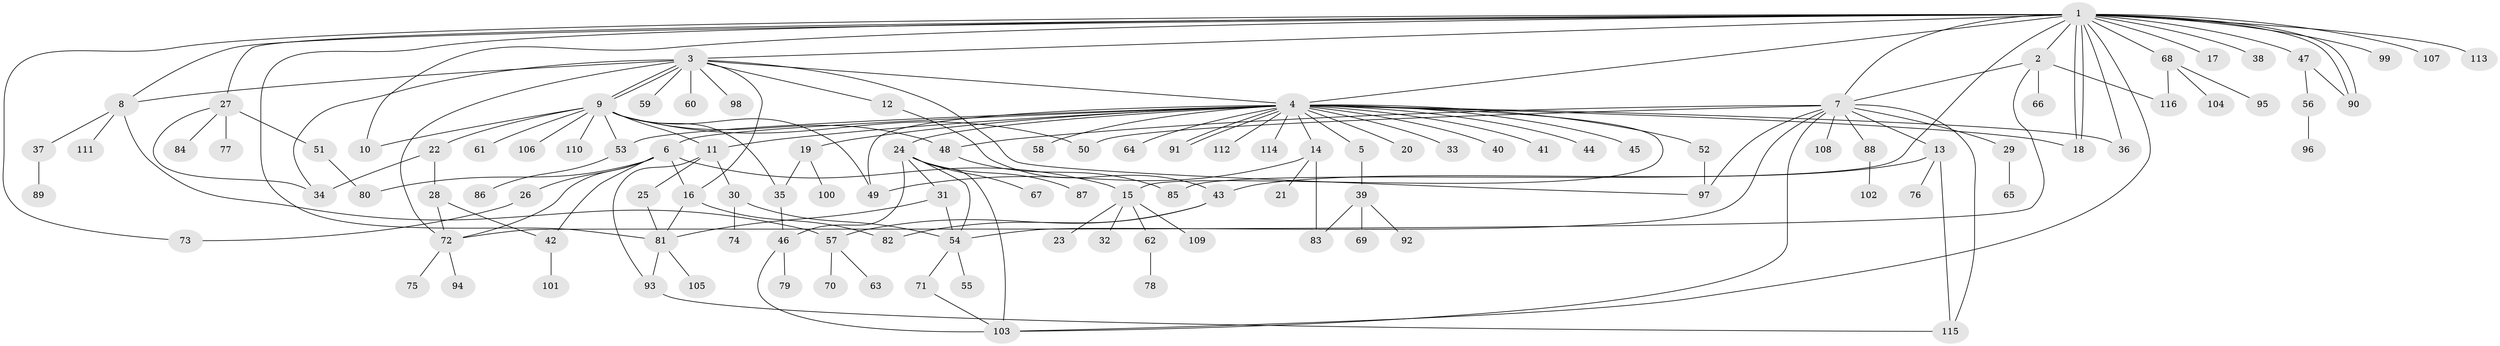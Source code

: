// Generated by graph-tools (version 1.1) at 2025/26/03/09/25 03:26:07]
// undirected, 116 vertices, 165 edges
graph export_dot {
graph [start="1"]
  node [color=gray90,style=filled];
  1;
  2;
  3;
  4;
  5;
  6;
  7;
  8;
  9;
  10;
  11;
  12;
  13;
  14;
  15;
  16;
  17;
  18;
  19;
  20;
  21;
  22;
  23;
  24;
  25;
  26;
  27;
  28;
  29;
  30;
  31;
  32;
  33;
  34;
  35;
  36;
  37;
  38;
  39;
  40;
  41;
  42;
  43;
  44;
  45;
  46;
  47;
  48;
  49;
  50;
  51;
  52;
  53;
  54;
  55;
  56;
  57;
  58;
  59;
  60;
  61;
  62;
  63;
  64;
  65;
  66;
  67;
  68;
  69;
  70;
  71;
  72;
  73;
  74;
  75;
  76;
  77;
  78;
  79;
  80;
  81;
  82;
  83;
  84;
  85;
  86;
  87;
  88;
  89;
  90;
  91;
  92;
  93;
  94;
  95;
  96;
  97;
  98;
  99;
  100;
  101;
  102;
  103;
  104;
  105;
  106;
  107;
  108;
  109;
  110;
  111;
  112;
  113;
  114;
  115;
  116;
  1 -- 2;
  1 -- 3;
  1 -- 4;
  1 -- 7;
  1 -- 8;
  1 -- 10;
  1 -- 17;
  1 -- 18;
  1 -- 18;
  1 -- 27;
  1 -- 36;
  1 -- 38;
  1 -- 47;
  1 -- 68;
  1 -- 73;
  1 -- 81;
  1 -- 85;
  1 -- 90;
  1 -- 90;
  1 -- 99;
  1 -- 103;
  1 -- 107;
  1 -- 113;
  2 -- 7;
  2 -- 66;
  2 -- 72;
  2 -- 116;
  3 -- 4;
  3 -- 8;
  3 -- 9;
  3 -- 9;
  3 -- 12;
  3 -- 16;
  3 -- 34;
  3 -- 59;
  3 -- 60;
  3 -- 72;
  3 -- 97;
  3 -- 98;
  4 -- 5;
  4 -- 6;
  4 -- 11;
  4 -- 14;
  4 -- 15;
  4 -- 18;
  4 -- 19;
  4 -- 20;
  4 -- 24;
  4 -- 33;
  4 -- 36;
  4 -- 40;
  4 -- 41;
  4 -- 44;
  4 -- 45;
  4 -- 49;
  4 -- 52;
  4 -- 53;
  4 -- 58;
  4 -- 64;
  4 -- 91;
  4 -- 91;
  4 -- 112;
  4 -- 114;
  5 -- 39;
  6 -- 15;
  6 -- 16;
  6 -- 26;
  6 -- 42;
  6 -- 72;
  6 -- 80;
  7 -- 13;
  7 -- 29;
  7 -- 48;
  7 -- 50;
  7 -- 54;
  7 -- 88;
  7 -- 97;
  7 -- 103;
  7 -- 108;
  7 -- 115;
  8 -- 37;
  8 -- 57;
  8 -- 111;
  9 -- 10;
  9 -- 11;
  9 -- 22;
  9 -- 35;
  9 -- 48;
  9 -- 49;
  9 -- 50;
  9 -- 53;
  9 -- 61;
  9 -- 106;
  9 -- 110;
  11 -- 25;
  11 -- 30;
  11 -- 93;
  12 -- 43;
  13 -- 43;
  13 -- 76;
  13 -- 115;
  14 -- 21;
  14 -- 49;
  14 -- 83;
  15 -- 23;
  15 -- 32;
  15 -- 62;
  15 -- 109;
  16 -- 81;
  16 -- 82;
  19 -- 35;
  19 -- 100;
  22 -- 28;
  22 -- 34;
  24 -- 31;
  24 -- 46;
  24 -- 54;
  24 -- 67;
  24 -- 87;
  24 -- 103;
  25 -- 81;
  26 -- 73;
  27 -- 34;
  27 -- 51;
  27 -- 77;
  27 -- 84;
  28 -- 42;
  28 -- 72;
  29 -- 65;
  30 -- 54;
  30 -- 74;
  31 -- 54;
  31 -- 81;
  35 -- 46;
  37 -- 89;
  39 -- 69;
  39 -- 83;
  39 -- 92;
  42 -- 101;
  43 -- 57;
  43 -- 82;
  46 -- 79;
  46 -- 103;
  47 -- 56;
  47 -- 90;
  48 -- 85;
  51 -- 80;
  52 -- 97;
  53 -- 86;
  54 -- 55;
  54 -- 71;
  56 -- 96;
  57 -- 63;
  57 -- 70;
  62 -- 78;
  68 -- 95;
  68 -- 104;
  68 -- 116;
  71 -- 103;
  72 -- 75;
  72 -- 94;
  81 -- 93;
  81 -- 105;
  88 -- 102;
  93 -- 115;
}
